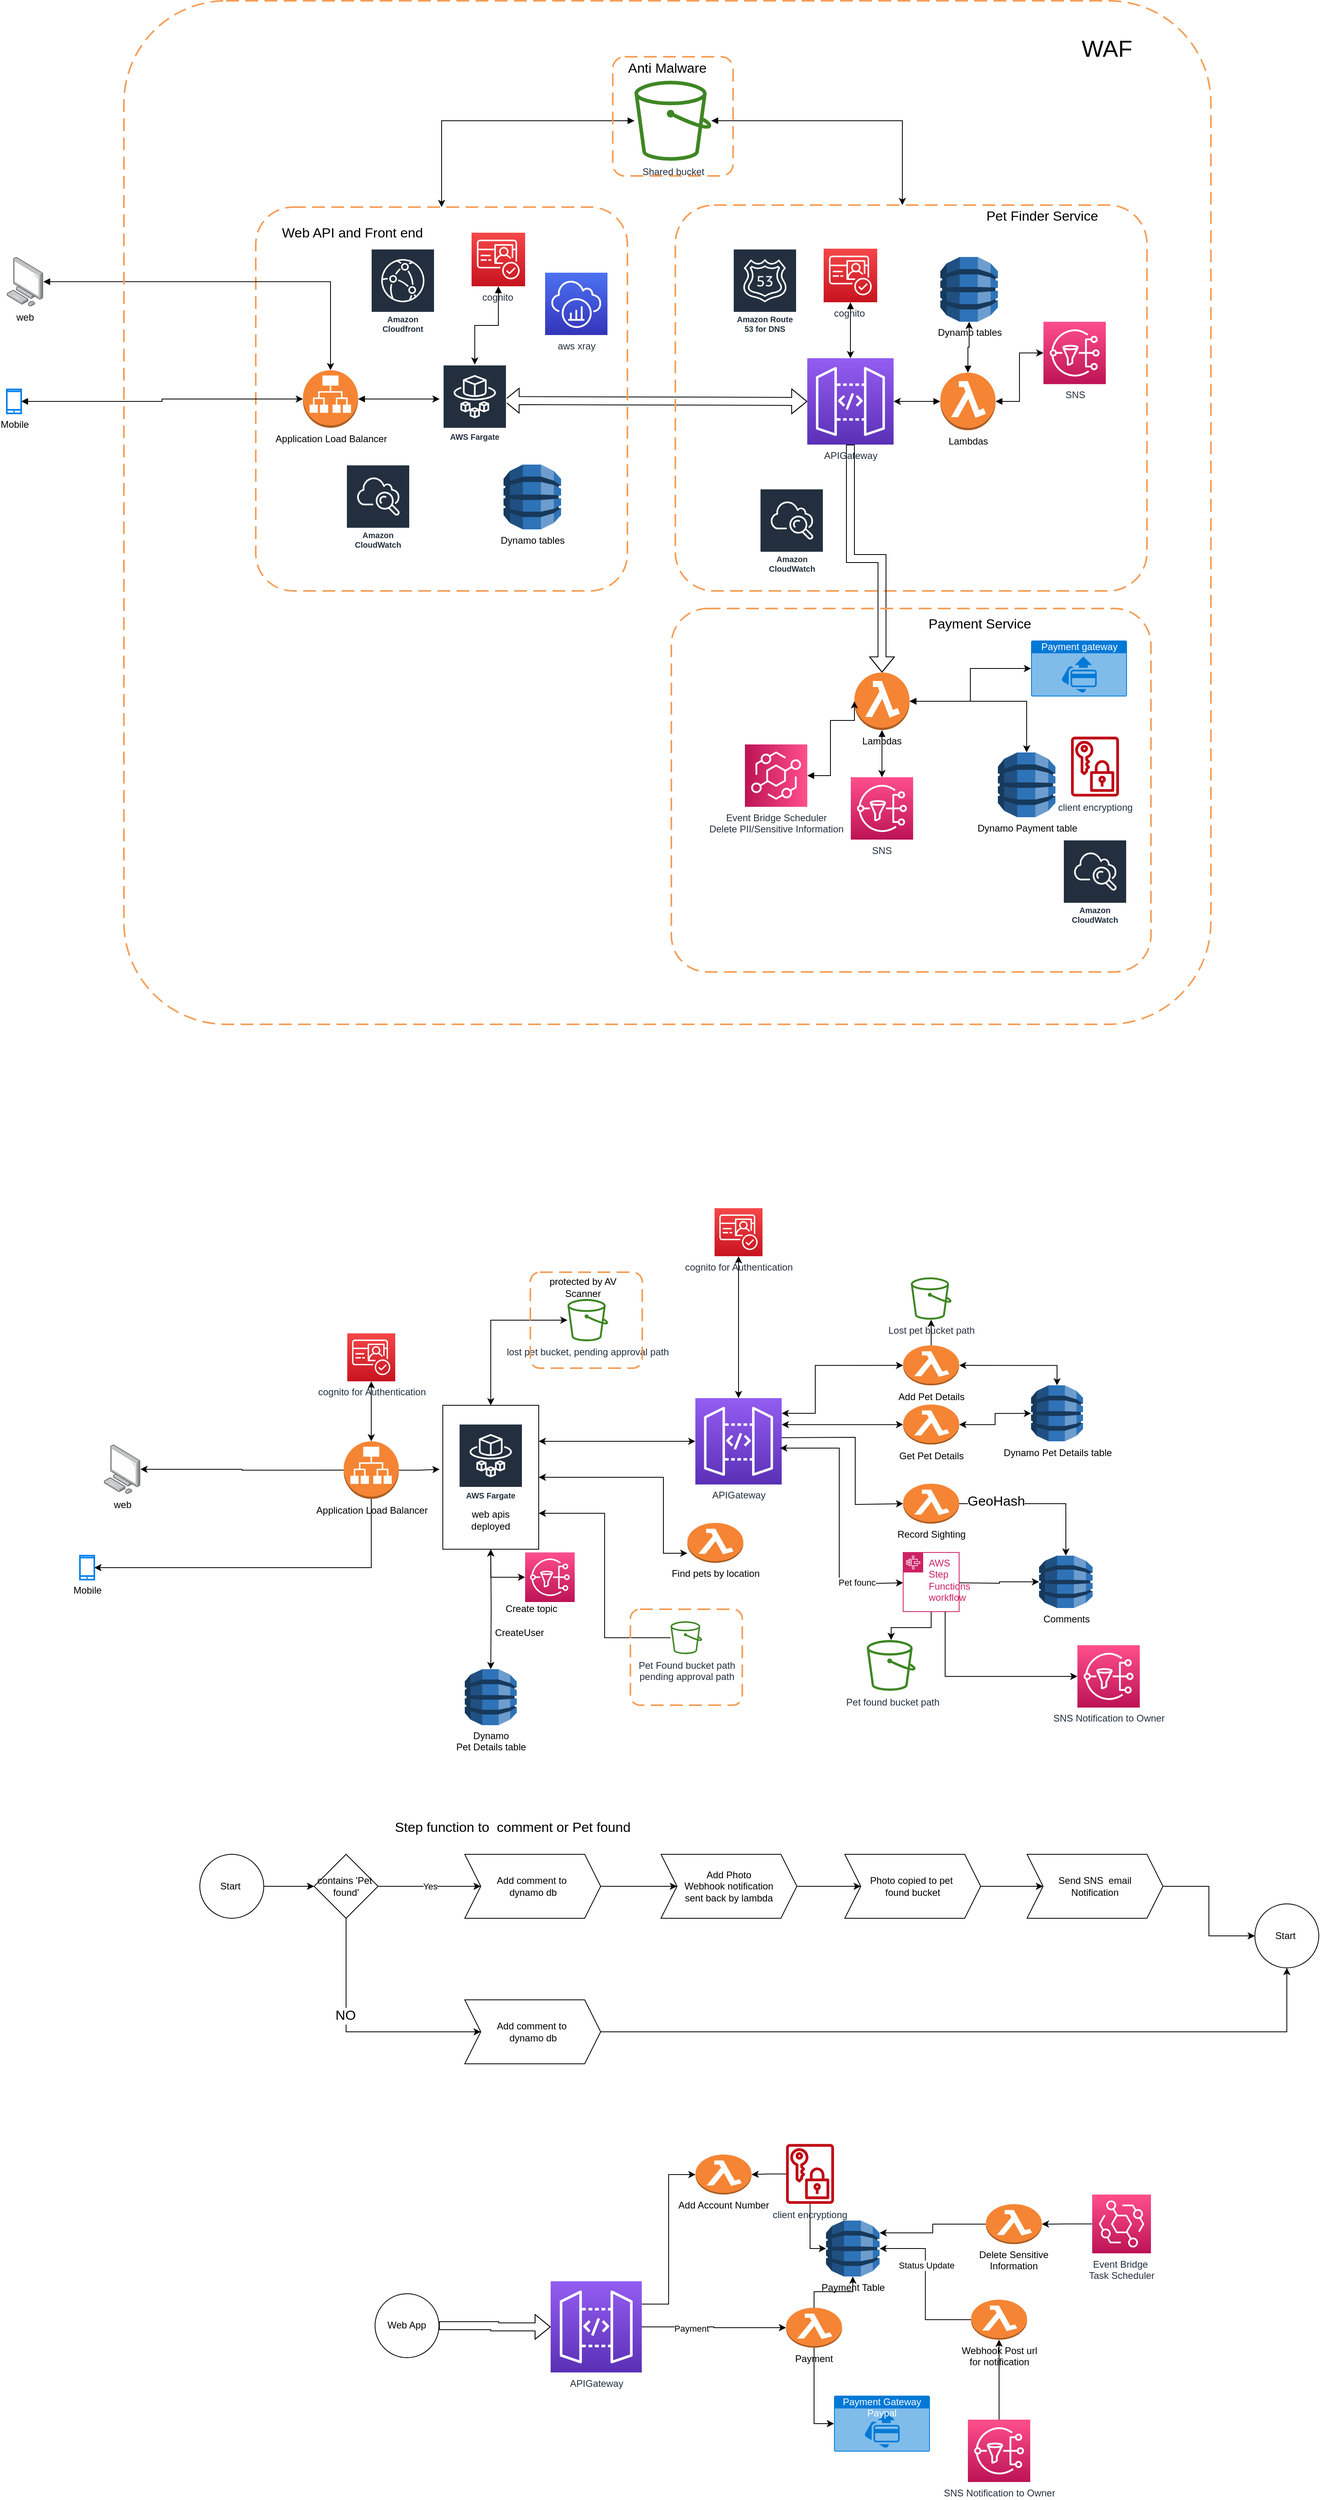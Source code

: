 <mxfile version="20.8.23" type="device"><diagram name="Page-1" id="apLYEd3rW6IxLX2RQMXu"><mxGraphModel dx="1583" dy="484" grid="1" gridSize="10" guides="1" tooltips="1" connect="1" arrows="1" fold="1" page="1" pageScale="1" pageWidth="827" pageHeight="1169" math="0" shadow="0"><root><mxCell id="0"/><mxCell id="1" parent="0"/><mxCell id="3VNZMfOeTcR0bRgUbtB4-3" style="edgeStyle=orthogonalEdgeStyle;rounded=0;orthogonalLoop=1;jettySize=auto;html=1;" parent="1" source="3VNZMfOeTcR0bRgUbtB4-1" edge="1"><mxGeometry relative="1" as="geometry"><mxPoint x="460" y="1956.46" as="targetPoint"/></mxGeometry></mxCell><mxCell id="3VNZMfOeTcR0bRgUbtB4-1" value="Application Load Balancer" style="outlineConnect=0;dashed=0;verticalLabelPosition=bottom;verticalAlign=top;align=center;html=1;shape=mxgraph.aws3.application_load_balancer;fillColor=#F58534;gradientColor=none;" parent="1" vertex="1"><mxGeometry x="340" y="1921.56" width="69" height="72" as="geometry"/></mxCell><mxCell id="3VNZMfOeTcR0bRgUbtB4-5" style="edgeStyle=orthogonalEdgeStyle;rounded=0;orthogonalLoop=1;jettySize=auto;html=1;startArrow=classic;startFill=1;" parent="1" source="3VNZMfOeTcR0bRgUbtB4-4" target="3VNZMfOeTcR0bRgUbtB4-1" edge="1"><mxGeometry relative="1" as="geometry"/></mxCell><mxCell id="3VNZMfOeTcR0bRgUbtB4-4" value="cognito for Authentication" style="sketch=0;points=[[0,0,0],[0.25,0,0],[0.5,0,0],[0.75,0,0],[1,0,0],[0,1,0],[0.25,1,0],[0.5,1,0],[0.75,1,0],[1,1,0],[0,0.25,0],[0,0.5,0],[0,0.75,0],[1,0.25,0],[1,0.5,0],[1,0.75,0]];outlineConnect=0;fontColor=#232F3E;gradientColor=#F54749;gradientDirection=north;fillColor=#C7131F;strokeColor=#ffffff;dashed=0;verticalLabelPosition=bottom;verticalAlign=top;align=center;html=1;fontSize=12;fontStyle=0;aspect=fixed;shape=mxgraph.aws4.resourceIcon;resIcon=mxgraph.aws4.cognito;" parent="1" vertex="1"><mxGeometry x="344.5" y="1786.46" width="60" height="60" as="geometry"/></mxCell><mxCell id="SlmGdC3QDWPKsRvM05S2-17" style="edgeStyle=orthogonalEdgeStyle;rounded=0;orthogonalLoop=1;jettySize=auto;html=1;startArrow=none;startFill=0;endArrow=classic;endFill=1;exitX=0.5;exitY=0;exitDx=0;exitDy=0;exitPerimeter=0;" parent="1" source="SlmGdC3QDWPKsRvM05S2-44" target="3VNZMfOeTcR0bRgUbtB4-70" edge="1"><mxGeometry relative="1" as="geometry"><mxPoint x="1033" y="1857.46" as="sourcePoint"/></mxGeometry></mxCell><mxCell id="3VNZMfOeTcR0bRgUbtB4-45" style="edgeStyle=orthogonalEdgeStyle;rounded=0;orthogonalLoop=1;jettySize=auto;html=1;entryX=0;entryY=0.5;entryDx=0;entryDy=0;entryPerimeter=0;startArrow=classic;startFill=1;endArrow=none;endFill=0;" parent="1" source="3VNZMfOeTcR0bRgUbtB4-44" target="3VNZMfOeTcR0bRgUbtB4-1" edge="1"><mxGeometry relative="1" as="geometry"/></mxCell><mxCell id="3VNZMfOeTcR0bRgUbtB4-44" value="web" style="points=[];aspect=fixed;html=1;align=center;shadow=0;dashed=0;image;image=img/lib/allied_telesis/computer_and_terminals/Personal_Computer.svg;" parent="1" vertex="1"><mxGeometry x="40" y="1925.56" width="45.6" height="61.8" as="geometry"/></mxCell><mxCell id="3VNZMfOeTcR0bRgUbtB4-48" style="edgeStyle=orthogonalEdgeStyle;rounded=0;orthogonalLoop=1;jettySize=auto;html=1;startArrow=classic;startFill=1;endArrow=none;endFill=0;" parent="1" source="3VNZMfOeTcR0bRgUbtB4-46" target="3VNZMfOeTcR0bRgUbtB4-1" edge="1"><mxGeometry relative="1" as="geometry"/></mxCell><mxCell id="3VNZMfOeTcR0bRgUbtB4-46" value="Mobile" style="html=1;verticalLabelPosition=bottom;align=center;labelBackgroundColor=#ffffff;verticalAlign=top;strokeWidth=2;strokeColor=#0080F0;shadow=0;dashed=0;shape=mxgraph.ios7.icons.smartphone;" parent="1" vertex="1"><mxGeometry x="10" y="2064.46" width="18" height="30" as="geometry"/></mxCell><mxCell id="SlmGdC3QDWPKsRvM05S2-39" style="edgeStyle=orthogonalEdgeStyle;rounded=0;orthogonalLoop=1;jettySize=auto;html=1;entryX=1;entryY=0.25;entryDx=0;entryDy=0;startArrow=classic;startFill=1;endArrow=classic;endFill=1;" parent="1" source="3VNZMfOeTcR0bRgUbtB4-62" target="SlmGdC3QDWPKsRvM05S2-28" edge="1"><mxGeometry relative="1" as="geometry"/></mxCell><mxCell id="3VNZMfOeTcR0bRgUbtB4-62" value="APIGateway&lt;br&gt;" style="sketch=0;points=[[0,0,0],[0.25,0,0],[0.5,0,0],[0.75,0,0],[1,0,0],[0,1,0],[0.25,1,0],[0.5,1,0],[0.75,1,0],[1,1,0],[0,0.25,0],[0,0.5,0],[0,0.75,0],[1,0.25,0],[1,0.5,0],[1,0.75,0]];outlineConnect=0;fontColor=#232F3E;gradientColor=#945DF2;gradientDirection=north;fillColor=#5A30B5;strokeColor=#ffffff;dashed=0;verticalLabelPosition=bottom;verticalAlign=top;align=center;html=1;fontSize=12;fontStyle=0;aspect=fixed;shape=mxgraph.aws4.resourceIcon;resIcon=mxgraph.aws4.api_gateway;" parent="1" vertex="1"><mxGeometry x="780" y="1867.46" width="108" height="108" as="geometry"/></mxCell><mxCell id="3VNZMfOeTcR0bRgUbtB4-70" value="Lost pet bucket path" style="sketch=0;outlineConnect=0;fontColor=#232F3E;gradientColor=none;fillColor=#3F8624;strokeColor=none;dashed=0;verticalLabelPosition=bottom;verticalAlign=top;align=center;html=1;fontSize=12;fontStyle=0;aspect=fixed;pointerEvents=1;shape=mxgraph.aws4.bucket;" parent="1" vertex="1"><mxGeometry x="1049.56" y="1716.46" width="50.89" height="52.92" as="geometry"/></mxCell><mxCell id="SlmGdC3QDWPKsRvM05S2-62" style="edgeStyle=orthogonalEdgeStyle;rounded=0;orthogonalLoop=1;jettySize=auto;html=1;startArrow=classic;startFill=1;endArrow=classic;endFill=1;entryX=1;entryY=0.5;entryDx=0;entryDy=0;entryPerimeter=0;" parent="1" source="RN2zPfymnmirc_mkULP8-1" target="SlmGdC3QDWPKsRvM05S2-44" edge="1"><mxGeometry relative="1" as="geometry"><mxPoint x="1120" y="1826.46" as="targetPoint"/><Array as="points"><mxPoint x="1233" y="1826.46"/></Array></mxGeometry></mxCell><mxCell id="RN2zPfymnmirc_mkULP8-1" value="Dynamo Pet Details table" style="outlineConnect=0;dashed=0;verticalLabelPosition=bottom;verticalAlign=top;align=center;html=1;shape=mxgraph.aws3.dynamo_db;fillColor=#2E73B8;gradientColor=none;" parent="1" vertex="1"><mxGeometry x="1200" y="1851.56" width="65" height="70" as="geometry"/></mxCell><mxCell id="RN2zPfymnmirc_mkULP8-22" style="edgeStyle=orthogonalEdgeStyle;rounded=0;orthogonalLoop=1;jettySize=auto;html=1;startArrow=classic;startFill=1;endArrow=classic;endFill=1;" parent="1" target="RN2zPfymnmirc_mkULP8-33" edge="1"><mxGeometry relative="1" as="geometry"><mxPoint x="524.016" y="2056.46" as="sourcePoint"/><mxPoint x="524.003" y="2116.46" as="targetPoint"/></mxGeometry></mxCell><mxCell id="RN2zPfymnmirc_mkULP8-26" style="edgeStyle=orthogonalEdgeStyle;rounded=0;orthogonalLoop=1;jettySize=auto;html=1;entryX=0;entryY=0.5;entryDx=0;entryDy=0;entryPerimeter=0;startArrow=classic;startFill=1;endArrow=classic;endFill=1;exitX=0.5;exitY=1;exitDx=0;exitDy=0;" parent="1" source="SlmGdC3QDWPKsRvM05S2-28" target="RN2zPfymnmirc_mkULP8-25" edge="1"><mxGeometry relative="1" as="geometry"><mxPoint x="566.88" y="2160.46" as="sourcePoint"/></mxGeometry></mxCell><mxCell id="RN2zPfymnmirc_mkULP8-25" value="" style="sketch=0;points=[[0,0,0],[0.25,0,0],[0.5,0,0],[0.75,0,0],[1,0,0],[0,1,0],[0.25,1,0],[0.5,1,0],[0.75,1,0],[1,1,0],[0,0.25,0],[0,0.5,0],[0,0.75,0],[1,0.25,0],[1,0.5,0],[1,0.75,0]];outlineConnect=0;fontColor=#232F3E;gradientColor=#FF4F8B;gradientDirection=north;fillColor=#BC1356;strokeColor=#ffffff;dashed=0;verticalLabelPosition=bottom;verticalAlign=top;align=center;html=1;fontSize=12;fontStyle=0;aspect=fixed;shape=mxgraph.aws4.resourceIcon;resIcon=mxgraph.aws4.sns;" parent="1" vertex="1"><mxGeometry x="567" y="2060.46" width="62" height="62" as="geometry"/></mxCell><mxCell id="RN2zPfymnmirc_mkULP8-33" value="Dynamo&lt;br&gt;Pet Details table" style="outlineConnect=0;dashed=0;verticalLabelPosition=bottom;verticalAlign=top;align=center;html=1;shape=mxgraph.aws3.dynamo_db;fillColor=#2E73B8;gradientColor=none;" parent="1" vertex="1"><mxGeometry x="491.5" y="2206.46" width="65" height="70" as="geometry"/></mxCell><mxCell id="RN2zPfymnmirc_mkULP8-53" value="Create topic" style="text;html=1;strokeColor=none;fillColor=none;align=center;verticalAlign=middle;whiteSpace=wrap;rounded=0;" parent="1" vertex="1"><mxGeometry x="530" y="2116.46" width="90" height="30" as="geometry"/></mxCell><mxCell id="E6ygkXKLTDuJtL4Q6u84-62" style="edgeStyle=orthogonalEdgeStyle;rounded=0;orthogonalLoop=1;jettySize=auto;html=1;entryX=0.5;entryY=0;entryDx=0;entryDy=0;entryPerimeter=0;fontSize=17;startArrow=none;startFill=0;endArrow=classic;endFill=1;" edge="1" parent="1" source="SlmGdC3QDWPKsRvM05S2-6" target="6QwKgDcAZuKB_qYK-zRr-2"><mxGeometry relative="1" as="geometry"/></mxCell><mxCell id="E6ygkXKLTDuJtL4Q6u84-63" value="GeoHash" style="edgeLabel;html=1;align=center;verticalAlign=middle;resizable=0;points=[];fontSize=17;" vertex="1" connectable="0" parent="E6ygkXKLTDuJtL4Q6u84-62"><mxGeometry x="-0.539" y="3" relative="1" as="geometry"><mxPoint as="offset"/></mxGeometry></mxCell><mxCell id="SlmGdC3QDWPKsRvM05S2-6" value="Record Sighting" style="outlineConnect=0;dashed=0;verticalLabelPosition=bottom;verticalAlign=top;align=center;html=1;shape=mxgraph.aws3.lambda_function;fillColor=#F58534;gradientColor=none;" parent="1" vertex="1"><mxGeometry x="1040.01" y="1974.46" width="70" height="50" as="geometry"/></mxCell><mxCell id="SlmGdC3QDWPKsRvM05S2-58" value="" style="edgeStyle=orthogonalEdgeStyle;rounded=0;orthogonalLoop=1;jettySize=auto;html=1;startArrow=classic;startFill=1;endArrow=classic;endFill=1;" parent="1" source="SlmGdC3QDWPKsRvM05S2-11" target="3VNZMfOeTcR0bRgUbtB4-62" edge="1"><mxGeometry relative="1" as="geometry"/></mxCell><mxCell id="SlmGdC3QDWPKsRvM05S2-11" value="cognito for Authentication" style="sketch=0;points=[[0,0,0],[0.25,0,0],[0.5,0,0],[0.75,0,0],[1,0,0],[0,1,0],[0.25,1,0],[0.5,1,0],[0.75,1,0],[1,1,0],[0,0.25,0],[0,0.5,0],[0,0.75,0],[1,0.25,0],[1,0.5,0],[1,0.75,0]];outlineConnect=0;fontColor=#232F3E;gradientColor=#F54749;gradientDirection=north;fillColor=#C7131F;strokeColor=#ffffff;dashed=0;verticalLabelPosition=bottom;verticalAlign=top;align=center;html=1;fontSize=12;fontStyle=0;aspect=fixed;shape=mxgraph.aws4.resourceIcon;resIcon=mxgraph.aws4.cognito;" parent="1" vertex="1"><mxGeometry x="804" y="1630" width="60" height="60" as="geometry"/></mxCell><mxCell id="SlmGdC3QDWPKsRvM05S2-19" value="" style="endArrow=classic;startArrow=none;html=1;rounded=0;exitX=1;exitY=0.75;exitDx=0;exitDy=0;exitPerimeter=0;entryX=0;entryY=0.5;entryDx=0;entryDy=0;entryPerimeter=0;startFill=0;" parent="1" target="SlmGdC3QDWPKsRvM05S2-6" edge="1"><mxGeometry width="50" height="50" relative="1" as="geometry"><mxPoint x="888" y="1916.96" as="sourcePoint"/><mxPoint x="1050" y="2157.46" as="targetPoint"/><Array as="points"><mxPoint x="980" y="1916.46"/><mxPoint x="980" y="1946.46"/><mxPoint x="980" y="2000.46"/></Array></mxGeometry></mxCell><mxCell id="SlmGdC3QDWPKsRvM05S2-23" style="edgeStyle=orthogonalEdgeStyle;rounded=0;orthogonalLoop=1;jettySize=auto;html=1;startArrow=classic;startFill=1;endArrow=classic;endFill=1;exitX=0;exitY=0.5;exitDx=0;exitDy=0;exitPerimeter=0;" parent="1" source="SlmGdC3QDWPKsRvM05S2-44" target="3VNZMfOeTcR0bRgUbtB4-62" edge="1"><mxGeometry relative="1" as="geometry"><mxPoint x="890" y="1886.46" as="targetPoint"/><mxPoint x="1000.89" y="1887.075" as="sourcePoint"/><Array as="points"><mxPoint x="930" y="1826.46"/><mxPoint x="930" y="1886.46"/></Array></mxGeometry></mxCell><mxCell id="SlmGdC3QDWPKsRvM05S2-31" value="" style="group" parent="1" vertex="1" connectable="0"><mxGeometry x="464" y="1876.46" width="120" height="180" as="geometry"/></mxCell><mxCell id="SlmGdC3QDWPKsRvM05S2-28" value="" style="rounded=0;whiteSpace=wrap;html=1;" parent="SlmGdC3QDWPKsRvM05S2-31" vertex="1"><mxGeometry width="120" height="180" as="geometry"/></mxCell><mxCell id="SlmGdC3QDWPKsRvM05S2-29" value="AWS Fargate" style="sketch=0;outlineConnect=0;fontColor=#232F3E;gradientColor=none;strokeColor=#ffffff;fillColor=#232F3E;dashed=0;verticalLabelPosition=middle;verticalAlign=bottom;align=center;html=1;whiteSpace=wrap;fontSize=10;fontStyle=1;spacing=3;shape=mxgraph.aws4.productIcon;prIcon=mxgraph.aws4.fargate;" parent="SlmGdC3QDWPKsRvM05S2-31" vertex="1"><mxGeometry x="20" y="23" width="80" height="100" as="geometry"/></mxCell><mxCell id="SlmGdC3QDWPKsRvM05S2-30" value="web apis deployed" style="text;html=1;strokeColor=none;fillColor=none;align=center;verticalAlign=middle;whiteSpace=wrap;rounded=0;" parent="SlmGdC3QDWPKsRvM05S2-31" vertex="1"><mxGeometry x="30" y="129" width="60" height="30" as="geometry"/></mxCell><mxCell id="SlmGdC3QDWPKsRvM05S2-35" value="CreateUser" style="text;html=1;strokeColor=none;fillColor=none;align=center;verticalAlign=middle;whiteSpace=wrap;rounded=0;" parent="1" vertex="1"><mxGeometry x="530" y="2146.46" width="60" height="30" as="geometry"/></mxCell><mxCell id="SlmGdC3QDWPKsRvM05S2-38" style="edgeStyle=orthogonalEdgeStyle;rounded=0;orthogonalLoop=1;jettySize=auto;html=1;startArrow=classic;startFill=1;endArrow=classic;endFill=1;" parent="1" source="SlmGdC3QDWPKsRvM05S2-37" target="SlmGdC3QDWPKsRvM05S2-28" edge="1"><mxGeometry relative="1" as="geometry"><Array as="points"><mxPoint x="740" y="2061.46"/><mxPoint x="740" y="1966.46"/></Array></mxGeometry></mxCell><mxCell id="SlmGdC3QDWPKsRvM05S2-37" value="Find pets by location" style="outlineConnect=0;dashed=0;verticalLabelPosition=bottom;verticalAlign=top;align=center;html=1;shape=mxgraph.aws3.lambda_function;fillColor=#F58534;gradientColor=none;" parent="1" vertex="1"><mxGeometry x="770" y="2023.46" width="70" height="50" as="geometry"/></mxCell><mxCell id="SlmGdC3QDWPKsRvM05S2-42" style="edgeStyle=orthogonalEdgeStyle;rounded=0;orthogonalLoop=1;jettySize=auto;html=1;startArrow=classic;startFill=1;endArrow=classic;endFill=1;" parent="1" source="SlmGdC3QDWPKsRvM05S2-40" target="SlmGdC3QDWPKsRvM05S2-28" edge="1"><mxGeometry relative="1" as="geometry"/></mxCell><mxCell id="SlmGdC3QDWPKsRvM05S2-40" value="lost pet bucket, pending approval path" style="sketch=0;outlineConnect=0;fontColor=#232F3E;gradientColor=none;fillColor=#3F8624;strokeColor=none;dashed=0;verticalLabelPosition=bottom;verticalAlign=top;align=center;html=1;fontSize=12;fontStyle=0;aspect=fixed;pointerEvents=1;shape=mxgraph.aws4.bucket;" parent="1" vertex="1"><mxGeometry x="620" y="1743.54" width="50.89" height="52.92" as="geometry"/></mxCell><mxCell id="SlmGdC3QDWPKsRvM05S2-44" value="Add Pet Details" style="outlineConnect=0;dashed=0;verticalLabelPosition=bottom;verticalAlign=top;align=center;html=1;shape=mxgraph.aws3.lambda_function;fillColor=#F58534;gradientColor=none;" parent="1" vertex="1"><mxGeometry x="1040" y="1801.56" width="70" height="50" as="geometry"/></mxCell><mxCell id="SlmGdC3QDWPKsRvM05S2-52" value="" style="rounded=1;arcSize=10;dashed=1;strokeColor=#F59D56;fillColor=none;gradientColor=none;dashPattern=8 4;strokeWidth=2;" parent="1" vertex="1"><mxGeometry x="573.5" y="1710" width="140" height="120" as="geometry"/></mxCell><mxCell id="SlmGdC3QDWPKsRvM05S2-54" value="protected by AV Scanner" style="text;html=1;strokeColor=none;fillColor=none;align=center;verticalAlign=middle;whiteSpace=wrap;rounded=0;" parent="1" vertex="1"><mxGeometry x="590" y="1713.54" width="99" height="30" as="geometry"/></mxCell><mxCell id="SlmGdC3QDWPKsRvM05S2-59" style="edgeStyle=orthogonalEdgeStyle;rounded=0;orthogonalLoop=1;jettySize=auto;html=1;startArrow=classic;startFill=1;endArrow=classic;endFill=1;" parent="1" source="SlmGdC3QDWPKsRvM05S2-57" target="3VNZMfOeTcR0bRgUbtB4-62" edge="1"><mxGeometry relative="1" as="geometry"><mxPoint x="920" y="1896.46" as="targetPoint"/><Array as="points"><mxPoint x="910" y="1900.46"/><mxPoint x="910" y="1900.46"/></Array></mxGeometry></mxCell><mxCell id="SlmGdC3QDWPKsRvM05S2-63" style="edgeStyle=orthogonalEdgeStyle;rounded=0;orthogonalLoop=1;jettySize=auto;html=1;startArrow=classic;startFill=1;endArrow=classic;endFill=1;" parent="1" source="SlmGdC3QDWPKsRvM05S2-57" target="RN2zPfymnmirc_mkULP8-1" edge="1"><mxGeometry relative="1" as="geometry"/></mxCell><mxCell id="SlmGdC3QDWPKsRvM05S2-57" value="Get Pet Details" style="outlineConnect=0;dashed=0;verticalLabelPosition=bottom;verticalAlign=top;align=center;html=1;shape=mxgraph.aws3.lambda_function;fillColor=#F58534;gradientColor=none;" parent="1" vertex="1"><mxGeometry x="1040.01" y="1875.56" width="70" height="50" as="geometry"/></mxCell><mxCell id="Be1C7dZHBWLzgUQu4sdX-7" value="APIGateway&lt;br&gt;" style="sketch=0;points=[[0,0,0],[0.25,0,0],[0.5,0,0],[0.75,0,0],[1,0,0],[0,1,0],[0.25,1,0],[0.5,1,0],[0.75,1,0],[1,1,0],[0,0.25,0],[0,0.5,0],[0,0.75,0],[1,0.25,0],[1,0.5,0],[1,0.75,0]];outlineConnect=0;fontColor=#232F3E;gradientColor=#945DF2;gradientDirection=north;fillColor=#5A30B5;strokeColor=#ffffff;dashed=0;verticalLabelPosition=bottom;verticalAlign=top;align=center;html=1;fontSize=12;fontStyle=0;aspect=fixed;shape=mxgraph.aws4.resourceIcon;resIcon=mxgraph.aws4.api_gateway;" parent="1" vertex="1"><mxGeometry x="920" y="567" width="108" height="108" as="geometry"/></mxCell><mxCell id="Be1C7dZHBWLzgUQu4sdX-18" style="edgeStyle=orthogonalEdgeStyle;rounded=0;orthogonalLoop=1;jettySize=auto;html=1;entryX=-0.05;entryY=0.43;entryDx=0;entryDy=0;entryPerimeter=0;startArrow=block;" parent="1" source="Be1C7dZHBWLzgUQu4sdX-8" target="Be1C7dZHBWLzgUQu4sdX-15" edge="1"><mxGeometry relative="1" as="geometry"/></mxCell><mxCell id="Be1C7dZHBWLzgUQu4sdX-8" value="Application Load Balancer" style="outlineConnect=0;dashed=0;verticalLabelPosition=bottom;verticalAlign=top;align=center;html=1;shape=mxgraph.aws3.application_load_balancer;fillColor=#F58534;gradientColor=none;" parent="1" vertex="1"><mxGeometry x="289" y="582.0" width="69" height="72" as="geometry"/></mxCell><mxCell id="Be1C7dZHBWLzgUQu4sdX-13" style="edgeStyle=orthogonalEdgeStyle;rounded=0;orthogonalLoop=1;jettySize=auto;html=1;entryX=0;entryY=0.5;entryDx=0;entryDy=0;entryPerimeter=0;shape=flexArrow;startArrow=block;" parent="1" target="Be1C7dZHBWLzgUQu4sdX-7" edge="1"><mxGeometry relative="1" as="geometry"><mxPoint x="540" y="620" as="sourcePoint"/></mxGeometry></mxCell><mxCell id="Be1C7dZHBWLzgUQu4sdX-31" style="edgeStyle=orthogonalEdgeStyle;rounded=0;orthogonalLoop=1;jettySize=auto;html=1;startArrow=block;" parent="1" source="Be1C7dZHBWLzgUQu4sdX-14" target="Be1C7dZHBWLzgUQu4sdX-19" edge="1"><mxGeometry relative="1" as="geometry"><Array as="points"><mxPoint x="1039" y="270"/></Array></mxGeometry></mxCell><mxCell id="Be1C7dZHBWLzgUQu4sdX-33" style="edgeStyle=orthogonalEdgeStyle;rounded=0;orthogonalLoop=1;jettySize=auto;html=1;entryX=0.5;entryY=0;entryDx=0;entryDy=0;startArrow=block;" parent="1" source="Be1C7dZHBWLzgUQu4sdX-14" target="Be1C7dZHBWLzgUQu4sdX-21" edge="1"><mxGeometry relative="1" as="geometry"/></mxCell><mxCell id="Be1C7dZHBWLzgUQu4sdX-14" value="Shared bucket" style="sketch=0;outlineConnect=0;fontColor=#232F3E;gradientColor=none;fillColor=#3F8624;strokeColor=none;dashed=0;verticalLabelPosition=bottom;verticalAlign=top;align=center;html=1;fontSize=12;fontStyle=0;aspect=fixed;pointerEvents=1;shape=mxgraph.aws4.bucket;" parent="1" vertex="1"><mxGeometry x="703.84" y="220" width="96.16" height="100" as="geometry"/></mxCell><mxCell id="Be1C7dZHBWLzgUQu4sdX-15" value="AWS Fargate" style="sketch=0;outlineConnect=0;fontColor=#232F3E;gradientColor=none;strokeColor=#ffffff;fillColor=#232F3E;dashed=0;verticalLabelPosition=middle;verticalAlign=bottom;align=center;html=1;whiteSpace=wrap;fontSize=10;fontStyle=1;spacing=3;shape=mxgraph.aws4.productIcon;prIcon=mxgraph.aws4.fargate;glass=0;" parent="1" vertex="1"><mxGeometry x="464" y="575" width="80" height="100" as="geometry"/></mxCell><mxCell id="Be1C7dZHBWLzgUQu4sdX-21" value="" style="rounded=1;arcSize=10;dashed=1;strokeColor=#F59D56;fillColor=none;gradientColor=none;dashPattern=8 4;strokeWidth=2;glass=0;" parent="1" vertex="1"><mxGeometry x="230" y="378" width="465" height="480" as="geometry"/></mxCell><mxCell id="Be1C7dZHBWLzgUQu4sdX-19" value="" style="rounded=1;arcSize=10;dashed=1;strokeColor=#F59D56;fillColor=none;gradientColor=none;dashPattern=8 4;strokeWidth=2;glass=0;" parent="1" vertex="1"><mxGeometry x="754.95" y="375.5" width="590.05" height="482.5" as="geometry"/></mxCell><mxCell id="Be1C7dZHBWLzgUQu4sdX-26" style="edgeStyle=orthogonalEdgeStyle;rounded=0;orthogonalLoop=1;jettySize=auto;html=1;startArrow=block;" parent="1" source="Be1C7dZHBWLzgUQu4sdX-22" target="Be1C7dZHBWLzgUQu4sdX-15" edge="1"><mxGeometry relative="1" as="geometry"/></mxCell><mxCell id="Be1C7dZHBWLzgUQu4sdX-22" value="cognito&amp;nbsp;" style="sketch=0;points=[[0,0,0],[0.25,0,0],[0.5,0,0],[0.75,0,0],[1,0,0],[0,1,0],[0.25,1,0],[0.5,1,0],[0.75,1,0],[1,1,0],[0,0.25,0],[0,0.5,0],[0,0.75,0],[1,0.25,0],[1,0.5,0],[1,0.75,0]];outlineConnect=0;fontColor=#232F3E;gradientColor=#F54749;gradientDirection=north;fillColor=#C7131F;strokeColor=#ffffff;dashed=0;verticalLabelPosition=bottom;verticalAlign=top;align=center;html=1;fontSize=12;fontStyle=0;aspect=fixed;shape=mxgraph.aws4.resourceIcon;resIcon=mxgraph.aws4.cognito;glass=0;" parent="1" vertex="1"><mxGeometry x="500" y="410" width="67" height="67" as="geometry"/></mxCell><mxCell id="Be1C7dZHBWLzgUQu4sdX-28" style="edgeStyle=orthogonalEdgeStyle;rounded=0;orthogonalLoop=1;jettySize=auto;html=1;entryX=0.5;entryY=0;entryDx=0;entryDy=0;entryPerimeter=0;startArrow=block;" parent="1" source="Be1C7dZHBWLzgUQu4sdX-27" target="Be1C7dZHBWLzgUQu4sdX-7" edge="1"><mxGeometry relative="1" as="geometry"/></mxCell><mxCell id="Be1C7dZHBWLzgUQu4sdX-27" value="cognito&amp;nbsp;" style="sketch=0;points=[[0,0,0],[0.25,0,0],[0.5,0,0],[0.75,0,0],[1,0,0],[0,1,0],[0.25,1,0],[0.5,1,0],[0.75,1,0],[1,1,0],[0,0.25,0],[0,0.5,0],[0,0.75,0],[1,0.25,0],[1,0.5,0],[1,0.75,0]];outlineConnect=0;fontColor=#232F3E;gradientColor=#F54749;gradientDirection=north;fillColor=#C7131F;strokeColor=#ffffff;dashed=0;verticalLabelPosition=bottom;verticalAlign=top;align=center;html=1;fontSize=12;fontStyle=0;aspect=fixed;shape=mxgraph.aws4.resourceIcon;resIcon=mxgraph.aws4.cognito;glass=0;" parent="1" vertex="1"><mxGeometry x="940.5" y="430" width="67" height="67" as="geometry"/></mxCell><mxCell id="Be1C7dZHBWLzgUQu4sdX-36" style="edgeStyle=orthogonalEdgeStyle;rounded=0;orthogonalLoop=1;jettySize=auto;html=1;startArrow=block;" parent="1" source="Be1C7dZHBWLzgUQu4sdX-34" target="Be1C7dZHBWLzgUQu4sdX-8" edge="1"><mxGeometry relative="1" as="geometry"/></mxCell><mxCell id="Be1C7dZHBWLzgUQu4sdX-34" value="web" style="points=[];aspect=fixed;html=1;align=center;shadow=0;dashed=0;image;image=img/lib/allied_telesis/computer_and_terminals/Personal_Computer.svg;" parent="1" vertex="1"><mxGeometry x="-81.5" y="440.4" width="45.6" height="61.8" as="geometry"/></mxCell><mxCell id="Be1C7dZHBWLzgUQu4sdX-37" style="edgeStyle=orthogonalEdgeStyle;rounded=0;orthogonalLoop=1;jettySize=auto;html=1;entryX=0;entryY=0.5;entryDx=0;entryDy=0;entryPerimeter=0;startArrow=block;" parent="1" source="Be1C7dZHBWLzgUQu4sdX-35" target="Be1C7dZHBWLzgUQu4sdX-8" edge="1"><mxGeometry relative="1" as="geometry"/></mxCell><mxCell id="Be1C7dZHBWLzgUQu4sdX-35" value="Mobile" style="html=1;verticalLabelPosition=bottom;align=center;labelBackgroundColor=#ffffff;verticalAlign=top;strokeWidth=2;strokeColor=#0080F0;shadow=0;dashed=0;shape=mxgraph.ios7.icons.smartphone;" parent="1" vertex="1"><mxGeometry x="-81.5" y="606" width="18" height="30" as="geometry"/></mxCell><mxCell id="Be1C7dZHBWLzgUQu4sdX-39" value="Dynamo tables" style="outlineConnect=0;dashed=0;verticalLabelPosition=bottom;verticalAlign=top;align=center;html=1;shape=mxgraph.aws3.dynamo_db;fillColor=#2E73B8;gradientColor=none;glass=0;" parent="1" vertex="1"><mxGeometry x="1086.5" y="440.4" width="72" height="81" as="geometry"/></mxCell><mxCell id="Be1C7dZHBWLzgUQu4sdX-41" value="" style="edgeStyle=orthogonalEdgeStyle;rounded=0;orthogonalLoop=1;jettySize=auto;html=1;startArrow=block;" parent="1" source="Be1C7dZHBWLzgUQu4sdX-40" target="Be1C7dZHBWLzgUQu4sdX-7" edge="1"><mxGeometry relative="1" as="geometry"/></mxCell><mxCell id="Be1C7dZHBWLzgUQu4sdX-42" value="" style="edgeStyle=orthogonalEdgeStyle;rounded=0;orthogonalLoop=1;jettySize=auto;html=1;startArrow=block;" parent="1" source="Be1C7dZHBWLzgUQu4sdX-40" target="Be1C7dZHBWLzgUQu4sdX-39" edge="1"><mxGeometry relative="1" as="geometry"/></mxCell><mxCell id="Be1C7dZHBWLzgUQu4sdX-49" style="edgeStyle=orthogonalEdgeStyle;rounded=0;orthogonalLoop=1;jettySize=auto;html=1;entryX=0;entryY=0.5;entryDx=0;entryDy=0;entryPerimeter=0;startArrow=block;" parent="1" source="Be1C7dZHBWLzgUQu4sdX-40" target="Be1C7dZHBWLzgUQu4sdX-48" edge="1"><mxGeometry relative="1" as="geometry"/></mxCell><mxCell id="Be1C7dZHBWLzgUQu4sdX-40" value="Lambdas" style="outlineConnect=0;dashed=0;verticalLabelPosition=bottom;verticalAlign=top;align=center;html=1;shape=mxgraph.aws3.lambda_function;fillColor=#F58534;gradientColor=none;glass=0;" parent="1" vertex="1"><mxGeometry x="1086.5" y="585" width="69" height="72" as="geometry"/></mxCell><mxCell id="Be1C7dZHBWLzgUQu4sdX-48" value="SNS" style="sketch=0;points=[[0,0,0],[0.25,0,0],[0.5,0,0],[0.75,0,0],[1,0,0],[0,1,0],[0.25,1,0],[0.5,1,0],[0.75,1,0],[1,1,0],[0,0.25,0],[0,0.5,0],[0,0.75,0],[1,0.25,0],[1,0.5,0],[1,0.75,0]];outlineConnect=0;fontColor=#232F3E;gradientColor=#FF4F8B;gradientDirection=north;fillColor=#BC1356;strokeColor=#ffffff;dashed=0;verticalLabelPosition=bottom;verticalAlign=top;align=center;html=1;fontSize=12;fontStyle=0;aspect=fixed;shape=mxgraph.aws4.resourceIcon;resIcon=mxgraph.aws4.sns;glass=0;" parent="1" vertex="1"><mxGeometry x="1215.5" y="521.4" width="78" height="78" as="geometry"/></mxCell><mxCell id="Be1C7dZHBWLzgUQu4sdX-51" value="Dynamo tables" style="outlineConnect=0;dashed=0;verticalLabelPosition=bottom;verticalAlign=top;align=center;html=1;shape=mxgraph.aws3.dynamo_db;fillColor=#2E73B8;gradientColor=none;glass=0;" parent="1" vertex="1"><mxGeometry x="540" y="700" width="72" height="81" as="geometry"/></mxCell><mxCell id="Be1C7dZHBWLzgUQu4sdX-52" value="" style="rounded=1;arcSize=10;dashed=1;strokeColor=#F59D56;fillColor=none;gradientColor=none;dashPattern=8 4;strokeWidth=2;glass=0;" parent="1" vertex="1"><mxGeometry x="676.67" y="190" width="150.5" height="149" as="geometry"/></mxCell><mxCell id="Be1C7dZHBWLzgUQu4sdX-55" value="Amazon CloudWatch" style="sketch=0;outlineConnect=0;fontColor=#232F3E;gradientColor=none;strokeColor=#ffffff;fillColor=#232F3E;dashed=0;verticalLabelPosition=middle;verticalAlign=bottom;align=center;html=1;whiteSpace=wrap;fontSize=10;fontStyle=1;spacing=3;shape=mxgraph.aws4.productIcon;prIcon=mxgraph.aws4.cloudwatch;glass=0;" parent="1" vertex="1"><mxGeometry x="343" y="700" width="80" height="110" as="geometry"/></mxCell><mxCell id="Be1C7dZHBWLzgUQu4sdX-56" value="Amazon CloudWatch" style="sketch=0;outlineConnect=0;fontColor=#232F3E;gradientColor=none;strokeColor=#ffffff;fillColor=#232F3E;dashed=0;verticalLabelPosition=middle;verticalAlign=bottom;align=center;html=1;whiteSpace=wrap;fontSize=10;fontStyle=1;spacing=3;shape=mxgraph.aws4.productIcon;prIcon=mxgraph.aws4.cloudwatch;glass=0;" parent="1" vertex="1"><mxGeometry x="860.5" y="730" width="80" height="110" as="geometry"/></mxCell><mxCell id="Be1C7dZHBWLzgUQu4sdX-57" value="aws xray" style="sketch=0;points=[[0,0,0],[0.25,0,0],[0.5,0,0],[0.75,0,0],[1,0,0],[0,1,0],[0.25,1,0],[0.5,1,0],[0.75,1,0],[1,1,0],[0,0.25,0],[0,0.5,0],[0,0.75,0],[1,0.25,0],[1,0.5,0],[1,0.75,0]];outlineConnect=0;fontColor=#232F3E;gradientColor=#4D72F3;gradientDirection=north;fillColor=#3334B9;strokeColor=#ffffff;dashed=0;verticalLabelPosition=bottom;verticalAlign=top;align=center;html=1;fontSize=12;fontStyle=0;aspect=fixed;shape=mxgraph.aws4.resourceIcon;resIcon=mxgraph.aws4.xray;glass=0;" parent="1" vertex="1"><mxGeometry x="592" y="460" width="78" height="78" as="geometry"/></mxCell><mxCell id="Be1C7dZHBWLzgUQu4sdX-58" value="Amazon Route 53 for DNS" style="sketch=0;outlineConnect=0;fontColor=#232F3E;gradientColor=none;strokeColor=#ffffff;fillColor=#232F3E;dashed=0;verticalLabelPosition=middle;verticalAlign=bottom;align=center;html=1;whiteSpace=wrap;fontSize=10;fontStyle=1;spacing=3;shape=mxgraph.aws4.productIcon;prIcon=mxgraph.aws4.route_53;glass=0;" parent="1" vertex="1"><mxGeometry x="827" y="430" width="80" height="110" as="geometry"/></mxCell><mxCell id="Be1C7dZHBWLzgUQu4sdX-59" value="Amazon Cloudfront" style="sketch=0;outlineConnect=0;fontColor=#232F3E;gradientColor=none;strokeColor=#ffffff;fillColor=#232F3E;dashed=0;verticalLabelPosition=middle;verticalAlign=bottom;align=center;html=1;whiteSpace=wrap;fontSize=10;fontStyle=1;spacing=3;shape=mxgraph.aws4.productIcon;prIcon=mxgraph.aws4.cloudfront;glass=0;" parent="1" vertex="1"><mxGeometry x="374" y="430" width="80" height="110" as="geometry"/></mxCell><mxCell id="Be1C7dZHBWLzgUQu4sdX-67" style="edgeStyle=orthogonalEdgeStyle;rounded=0;orthogonalLoop=1;jettySize=auto;html=1;entryX=0;entryY=0.5;entryDx=0;entryDy=0;entryPerimeter=0;startArrow=block;" parent="1" source="Be1C7dZHBWLzgUQu4sdX-64" target="Be1C7dZHBWLzgUQu4sdX-66" edge="1"><mxGeometry relative="1" as="geometry"/></mxCell><mxCell id="Be1C7dZHBWLzgUQu4sdX-68" style="edgeStyle=orthogonalEdgeStyle;rounded=0;orthogonalLoop=1;jettySize=auto;html=1;startArrow=block;" parent="1" source="Be1C7dZHBWLzgUQu4sdX-64" target="Be1C7dZHBWLzgUQu4sdX-65" edge="1"><mxGeometry relative="1" as="geometry"/></mxCell><mxCell id="Be1C7dZHBWLzgUQu4sdX-70" style="edgeStyle=orthogonalEdgeStyle;rounded=0;orthogonalLoop=1;jettySize=auto;html=1;entryX=0.5;entryY=0;entryDx=0;entryDy=0;entryPerimeter=0;startArrow=block;" parent="1" source="Be1C7dZHBWLzgUQu4sdX-64" target="Be1C7dZHBWLzgUQu4sdX-69" edge="1"><mxGeometry relative="1" as="geometry"/></mxCell><mxCell id="6QwKgDcAZuKB_qYK-zRr-19" style="edgeStyle=orthogonalEdgeStyle;rounded=0;orthogonalLoop=1;jettySize=auto;html=1;startArrow=classic;startFill=1;endArrow=none;endFill=0;shape=flexArrow;entryX=0.5;entryY=1;entryDx=0;entryDy=0;entryPerimeter=0;" parent="1" source="Be1C7dZHBWLzgUQu4sdX-64" edge="1" target="Be1C7dZHBWLzgUQu4sdX-7"><mxGeometry relative="1" as="geometry"><mxPoint x="730" y="630" as="targetPoint"/></mxGeometry></mxCell><mxCell id="Be1C7dZHBWLzgUQu4sdX-64" value="Lambdas" style="outlineConnect=0;dashed=0;verticalLabelPosition=bottom;verticalAlign=top;align=center;html=1;shape=mxgraph.aws3.lambda_function;fillColor=#F58534;gradientColor=none;glass=0;" parent="1" vertex="1"><mxGeometry x="978.95" y="960" width="69" height="72" as="geometry"/></mxCell><mxCell id="Be1C7dZHBWLzgUQu4sdX-65" value="Dynamo Payment table" style="outlineConnect=0;dashed=0;verticalLabelPosition=bottom;verticalAlign=top;align=center;html=1;shape=mxgraph.aws3.dynamo_db;fillColor=#2E73B8;gradientColor=none;glass=0;" parent="1" vertex="1"><mxGeometry x="1158.5" y="1060" width="72" height="81" as="geometry"/></mxCell><mxCell id="Be1C7dZHBWLzgUQu4sdX-66" value="Payment gateway" style="html=1;strokeColor=none;fillColor=#0079D6;labelPosition=center;verticalLabelPosition=middle;verticalAlign=top;align=center;fontSize=12;outlineConnect=0;spacingTop=-6;fontColor=#FFFFFF;sketch=0;shape=mxgraph.sitemap.payment;glass=0;" parent="1" vertex="1"><mxGeometry x="1200" y="920" width="120" height="70" as="geometry"/></mxCell><mxCell id="Be1C7dZHBWLzgUQu4sdX-69" value="SNS" style="sketch=0;points=[[0,0,0],[0.25,0,0],[0.5,0,0],[0.75,0,0],[1,0,0],[0,1,0],[0.25,1,0],[0.5,1,0],[0.75,1,0],[1,1,0],[0,0.25,0],[0,0.5,0],[0,0.75,0],[1,0.25,0],[1,0.5,0],[1,0.75,0]];outlineConnect=0;fontColor=#232F3E;gradientColor=#FF4F8B;gradientDirection=north;fillColor=#BC1356;strokeColor=#ffffff;dashed=0;verticalLabelPosition=bottom;verticalAlign=top;align=center;html=1;fontSize=12;fontStyle=0;aspect=fixed;shape=mxgraph.aws4.resourceIcon;resIcon=mxgraph.aws4.sns;glass=0;" parent="1" vertex="1"><mxGeometry x="974.45" y="1091" width="78" height="78" as="geometry"/></mxCell><mxCell id="Be1C7dZHBWLzgUQu4sdX-71" value="" style="rounded=1;arcSize=10;dashed=1;strokeColor=#F59D56;fillColor=none;gradientColor=none;dashPattern=8 4;strokeWidth=2;glass=0;" parent="1" vertex="1"><mxGeometry x="749.95" y="880" width="600.05" height="454.5" as="geometry"/></mxCell><mxCell id="Be1C7dZHBWLzgUQu4sdX-72" value="Amazon CloudWatch" style="sketch=0;outlineConnect=0;fontColor=#232F3E;gradientColor=none;strokeColor=#ffffff;fillColor=#232F3E;dashed=0;verticalLabelPosition=middle;verticalAlign=bottom;align=center;html=1;whiteSpace=wrap;fontSize=10;fontStyle=1;spacing=3;shape=mxgraph.aws4.productIcon;prIcon=mxgraph.aws4.cloudwatch;glass=0;" parent="1" vertex="1"><mxGeometry x="1240" y="1169" width="80" height="110" as="geometry"/></mxCell><mxCell id="Be1C7dZHBWLzgUQu4sdX-73" value="client encryptiong" style="sketch=0;outlineConnect=0;fontColor=#232F3E;gradientColor=none;fillColor=#BF0816;strokeColor=none;dashed=0;verticalLabelPosition=bottom;verticalAlign=top;align=center;html=1;fontSize=12;fontStyle=0;aspect=fixed;pointerEvents=1;shape=mxgraph.aws4.data_encryption_key;glass=0;" parent="1" vertex="1"><mxGeometry x="1250" y="1040" width="60" height="75.48" as="geometry"/></mxCell><mxCell id="Be1C7dZHBWLzgUQu4sdX-76" style="edgeStyle=orthogonalEdgeStyle;rounded=0;orthogonalLoop=1;jettySize=auto;html=1;entryX=0;entryY=0.5;entryDx=0;entryDy=0;entryPerimeter=0;startArrow=block;" parent="1" source="Be1C7dZHBWLzgUQu4sdX-74" target="Be1C7dZHBWLzgUQu4sdX-64" edge="1"><mxGeometry relative="1" as="geometry"><Array as="points"><mxPoint x="949" y="1089"/><mxPoint x="949" y="1020"/><mxPoint x="979" y="1020"/></Array></mxGeometry></mxCell><mxCell id="Be1C7dZHBWLzgUQu4sdX-74" value="Event Bridge Scheduler&lt;br&gt;Delete PII/Sensitive Information" style="sketch=0;points=[[0,0,0],[0.25,0,0],[0.5,0,0],[0.75,0,0],[1,0,0],[0,1,0],[0.25,1,0],[0.5,1,0],[0.75,1,0],[1,1,0],[0,0.25,0],[0,0.5,0],[0,0.75,0],[1,0.25,0],[1,0.5,0],[1,0.75,0]];outlineConnect=0;fontColor=#232F3E;gradientColor=#FF4F8B;gradientDirection=north;fillColor=#BC1356;strokeColor=#ffffff;dashed=0;verticalLabelPosition=bottom;verticalAlign=top;align=center;html=1;fontSize=12;fontStyle=0;aspect=fixed;shape=mxgraph.aws4.resourceIcon;resIcon=mxgraph.aws4.eventbridge;glass=0;direction=south;" parent="1" vertex="1"><mxGeometry x="842" y="1050" width="78" height="78" as="geometry"/></mxCell><mxCell id="IySknrgfRbbDcZi-4FuK-3" value="&lt;font style=&quot;font-size: 29px;&quot;&gt;WAF&lt;/font&gt;" style="text;html=1;strokeColor=none;fillColor=none;align=center;verticalAlign=middle;whiteSpace=wrap;rounded=0;" parent="1" vertex="1"><mxGeometry x="1240" y="140" width="110" height="80" as="geometry"/></mxCell><mxCell id="IySknrgfRbbDcZi-4FuK-4" value="&lt;font style=&quot;font-size: 17px;&quot;&gt;Pet Finder Service&lt;/font&gt;" style="text;html=1;strokeColor=none;fillColor=none;align=center;verticalAlign=middle;whiteSpace=wrap;rounded=0;fontSize=29;" parent="1" vertex="1"><mxGeometry x="1133.5" y="370" width="160" height="30" as="geometry"/></mxCell><mxCell id="IySknrgfRbbDcZi-4FuK-5" value="&lt;font style=&quot;font-size: 17px;&quot;&gt;Payment Service&lt;/font&gt;" style="text;html=1;strokeColor=none;fillColor=none;align=center;verticalAlign=middle;whiteSpace=wrap;rounded=0;fontSize=29;" parent="1" vertex="1"><mxGeometry x="1055.5" y="880" width="160" height="30" as="geometry"/></mxCell><mxCell id="IySknrgfRbbDcZi-4FuK-6" value="&lt;font style=&quot;font-size: 17px;&quot;&gt;Web API and Front end&lt;/font&gt;" style="text;html=1;strokeColor=none;fillColor=none;align=center;verticalAlign=middle;whiteSpace=wrap;rounded=0;fontSize=29;" parent="1" vertex="1"><mxGeometry x="238" y="390" width="226" height="32" as="geometry"/></mxCell><mxCell id="IySknrgfRbbDcZi-4FuK-20" value="Anti Malware" style="text;html=1;strokeColor=none;fillColor=none;align=center;verticalAlign=middle;whiteSpace=wrap;rounded=0;fontSize=17;" parent="1" vertex="1"><mxGeometry x="680" y="190" width="130" height="30" as="geometry"/></mxCell><mxCell id="6QwKgDcAZuKB_qYK-zRr-3" style="edgeStyle=orthogonalEdgeStyle;rounded=0;orthogonalLoop=1;jettySize=auto;html=1;" parent="1" target="6QwKgDcAZuKB_qYK-zRr-2" edge="1"><mxGeometry relative="1" as="geometry"><mxPoint x="1110.01" y="2098.46" as="sourcePoint"/></mxGeometry></mxCell><mxCell id="6QwKgDcAZuKB_qYK-zRr-2" value="Comments" style="outlineConnect=0;dashed=0;verticalLabelPosition=bottom;verticalAlign=top;align=center;html=1;shape=mxgraph.aws3.dynamo_db;fillColor=#2E73B8;gradientColor=none;" parent="1" vertex="1"><mxGeometry x="1210" y="2064.46" width="67" height="65.54" as="geometry"/></mxCell><mxCell id="6QwKgDcAZuKB_qYK-zRr-4" value="" style="endArrow=classic;startArrow=classic;html=1;rounded=0;entryX=0;entryY=0.5;entryDx=0;entryDy=0;entryPerimeter=0;" parent="1" edge="1"><mxGeometry width="50" height="50" relative="1" as="geometry"><mxPoint x="886" y="1930" as="sourcePoint"/><mxPoint x="1040.01" y="2098.46" as="targetPoint"/><Array as="points"><mxPoint x="960" y="1930"/><mxPoint x="960" y="2100"/></Array></mxGeometry></mxCell><mxCell id="6QwKgDcAZuKB_qYK-zRr-13" value="Pet founc" style="edgeLabel;html=1;align=center;verticalAlign=middle;resizable=0;points=[];" parent="6QwKgDcAZuKB_qYK-zRr-4" vertex="1" connectable="0"><mxGeometry x="0.641" y="2" relative="1" as="geometry"><mxPoint as="offset"/></mxGeometry></mxCell><mxCell id="6QwKgDcAZuKB_qYK-zRr-9" style="edgeStyle=orthogonalEdgeStyle;rounded=0;orthogonalLoop=1;jettySize=auto;html=1;entryX=1;entryY=0.75;entryDx=0;entryDy=0;" parent="1" source="6QwKgDcAZuKB_qYK-zRr-7" target="SlmGdC3QDWPKsRvM05S2-28" edge="1"><mxGeometry relative="1" as="geometry"/></mxCell><mxCell id="6QwKgDcAZuKB_qYK-zRr-7" value="Pet Found bucket path&lt;br&gt;pending approval path" style="sketch=0;outlineConnect=0;fontColor=#232F3E;gradientColor=none;fillColor=#3F8624;strokeColor=none;dashed=0;verticalLabelPosition=bottom;verticalAlign=top;align=center;html=1;fontSize=12;fontStyle=0;aspect=fixed;pointerEvents=1;shape=mxgraph.aws4.bucket;" parent="1" vertex="1"><mxGeometry x="748.92" y="2146.46" width="39.58" height="41.16" as="geometry"/></mxCell><mxCell id="6QwKgDcAZuKB_qYK-zRr-8" value="" style="rounded=1;arcSize=10;dashed=1;strokeColor=#F59D56;fillColor=none;gradientColor=none;dashPattern=8 4;strokeWidth=2;" parent="1" vertex="1"><mxGeometry x="698.71" y="2131.46" width="140" height="120" as="geometry"/></mxCell><mxCell id="6QwKgDcAZuKB_qYK-zRr-12" style="edgeStyle=orthogonalEdgeStyle;rounded=0;orthogonalLoop=1;jettySize=auto;html=1;" parent="1" source="6QwKgDcAZuKB_qYK-zRr-10" target="6QwKgDcAZuKB_qYK-zRr-11" edge="1"><mxGeometry relative="1" as="geometry"/></mxCell><mxCell id="6QwKgDcAZuKB_qYK-zRr-10" value="AWS Step Functions workflow" style="points=[[0,0],[0.25,0],[0.5,0],[0.75,0],[1,0],[1,0.25],[1,0.5],[1,0.75],[1,1],[0.75,1],[0.5,1],[0.25,1],[0,1],[0,0.75],[0,0.5],[0,0.25]];outlineConnect=0;gradientColor=none;html=1;whiteSpace=wrap;fontSize=12;fontStyle=0;container=1;pointerEvents=0;collapsible=0;recursiveResize=0;shape=mxgraph.aws4.group;grIcon=mxgraph.aws4.group_aws_step_functions_workflow;strokeColor=#CD2264;fillColor=none;verticalAlign=top;align=left;spacingLeft=30;fontColor=#CD2264;dashed=0;" parent="1" vertex="1"><mxGeometry x="1040" y="2060.46" width="70" height="74" as="geometry"/></mxCell><mxCell id="6QwKgDcAZuKB_qYK-zRr-11" value="&amp;nbsp;Pet found bucket path" style="sketch=0;outlineConnect=0;fontColor=#232F3E;gradientColor=none;fillColor=#3F8624;strokeColor=none;dashed=0;verticalLabelPosition=bottom;verticalAlign=top;align=center;html=1;fontSize=12;fontStyle=0;aspect=fixed;pointerEvents=1;shape=mxgraph.aws4.bucket;" parent="1" vertex="1"><mxGeometry x="994.4" y="2170" width="61.1" height="63.54" as="geometry"/></mxCell><mxCell id="6QwKgDcAZuKB_qYK-zRr-16" style="edgeStyle=orthogonalEdgeStyle;rounded=0;orthogonalLoop=1;jettySize=auto;html=1;entryX=0.75;entryY=1;entryDx=0;entryDy=0;startArrow=classic;startFill=1;endArrow=none;endFill=0;" parent="1" source="6QwKgDcAZuKB_qYK-zRr-14" target="6QwKgDcAZuKB_qYK-zRr-10" edge="1"><mxGeometry relative="1" as="geometry"/></mxCell><mxCell id="6QwKgDcAZuKB_qYK-zRr-14" value="SNS Notification to Owner" style="sketch=0;points=[[0,0,0],[0.25,0,0],[0.5,0,0],[0.75,0,0],[1,0,0],[0,1,0],[0.25,1,0],[0.5,1,0],[0.75,1,0],[1,1,0],[0,0.25,0],[0,0.5,0],[0,0.75,0],[1,0.25,0],[1,0.5,0],[1,0.75,0]];outlineConnect=0;fontColor=#232F3E;gradientColor=#FF4F8B;gradientDirection=north;fillColor=#BC1356;strokeColor=#ffffff;dashed=0;verticalLabelPosition=bottom;verticalAlign=top;align=center;html=1;fontSize=12;fontStyle=0;aspect=fixed;shape=mxgraph.aws4.resourceIcon;resIcon=mxgraph.aws4.sns;" parent="1" vertex="1"><mxGeometry x="1258" y="2176.46" width="78" height="78" as="geometry"/></mxCell><mxCell id="6QwKgDcAZuKB_qYK-zRr-24" value="" style="rounded=1;arcSize=10;dashed=1;strokeColor=#F59D56;fillColor=none;gradientColor=none;dashPattern=8 4;strokeWidth=2;" parent="1" vertex="1"><mxGeometry x="65" y="120.0" width="1360" height="1280" as="geometry"/></mxCell><mxCell id="E6ygkXKLTDuJtL4Q6u84-5" style="edgeStyle=orthogonalEdgeStyle;rounded=0;orthogonalLoop=1;jettySize=auto;html=1;" edge="1" parent="1" source="E6ygkXKLTDuJtL4Q6u84-2" target="E6ygkXKLTDuJtL4Q6u84-4"><mxGeometry relative="1" as="geometry"/></mxCell><mxCell id="E6ygkXKLTDuJtL4Q6u84-9" style="edgeStyle=orthogonalEdgeStyle;rounded=0;orthogonalLoop=1;jettySize=auto;html=1;entryX=0;entryY=0.5;entryDx=0;entryDy=0;entryPerimeter=0;" edge="1" parent="1" source="E6ygkXKLTDuJtL4Q6u84-2" target="E6ygkXKLTDuJtL4Q6u84-8"><mxGeometry relative="1" as="geometry"/></mxCell><mxCell id="E6ygkXKLTDuJtL4Q6u84-2" value="Payment" style="outlineConnect=0;dashed=0;verticalLabelPosition=bottom;verticalAlign=top;align=center;html=1;shape=mxgraph.aws3.lambda_function;fillColor=#F58534;gradientColor=none;" vertex="1" parent="1"><mxGeometry x="893.46" y="3005.02" width="70" height="50" as="geometry"/></mxCell><mxCell id="E6ygkXKLTDuJtL4Q6u84-4" value="Payment Table" style="outlineConnect=0;dashed=0;verticalLabelPosition=bottom;verticalAlign=top;align=center;html=1;shape=mxgraph.aws3.dynamo_db;fillColor=#2E73B8;gradientColor=none;" vertex="1" parent="1"><mxGeometry x="943.46" y="2896.02" width="67" height="70" as="geometry"/></mxCell><mxCell id="E6ygkXKLTDuJtL4Q6u84-8" value="Payment Gateway&lt;br&gt;Paypal" style="html=1;strokeColor=none;fillColor=#0079D6;labelPosition=center;verticalLabelPosition=middle;verticalAlign=top;align=center;fontSize=12;outlineConnect=0;spacingTop=-6;fontColor=#FFFFFF;sketch=0;shape=mxgraph.sitemap.payment;" vertex="1" parent="1"><mxGeometry x="953.46" y="3115.02" width="120" height="70" as="geometry"/></mxCell><mxCell id="E6ygkXKLTDuJtL4Q6u84-11" style="edgeStyle=orthogonalEdgeStyle;rounded=0;orthogonalLoop=1;jettySize=auto;html=1;entryX=1;entryY=0.5;entryDx=0;entryDy=0;entryPerimeter=0;" edge="1" parent="1" source="E6ygkXKLTDuJtL4Q6u84-10" target="E6ygkXKLTDuJtL4Q6u84-4"><mxGeometry relative="1" as="geometry"/></mxCell><mxCell id="E6ygkXKLTDuJtL4Q6u84-13" value="Status Update" style="edgeLabel;html=1;align=center;verticalAlign=middle;resizable=0;points=[];" vertex="1" connectable="0" parent="E6ygkXKLTDuJtL4Q6u84-11"><mxGeometry x="0.23" y="-1" relative="1" as="geometry"><mxPoint as="offset"/></mxGeometry></mxCell><mxCell id="E6ygkXKLTDuJtL4Q6u84-10" value="Webhook Post url&lt;br&gt;for notification" style="outlineConnect=0;dashed=0;verticalLabelPosition=bottom;verticalAlign=top;align=center;html=1;shape=mxgraph.aws3.lambda_function;fillColor=#F58534;gradientColor=none;" vertex="1" parent="1"><mxGeometry x="1124.96" y="2995.02" width="70" height="50" as="geometry"/></mxCell><mxCell id="E6ygkXKLTDuJtL4Q6u84-15" style="edgeStyle=orthogonalEdgeStyle;rounded=0;orthogonalLoop=1;jettySize=auto;html=1;" edge="1" parent="1" source="E6ygkXKLTDuJtL4Q6u84-14" target="E6ygkXKLTDuJtL4Q6u84-10"><mxGeometry relative="1" as="geometry"/></mxCell><mxCell id="E6ygkXKLTDuJtL4Q6u84-14" value="SNS Notification to Owner" style="sketch=0;points=[[0,0,0],[0.25,0,0],[0.5,0,0],[0.75,0,0],[1,0,0],[0,1,0],[0.25,1,0],[0.5,1,0],[0.75,1,0],[1,1,0],[0,0.25,0],[0,0.5,0],[0,0.75,0],[1,0.25,0],[1,0.5,0],[1,0.75,0]];outlineConnect=0;fontColor=#232F3E;gradientColor=#FF4F8B;gradientDirection=north;fillColor=#BC1356;strokeColor=#ffffff;dashed=0;verticalLabelPosition=bottom;verticalAlign=top;align=center;html=1;fontSize=12;fontStyle=0;aspect=fixed;shape=mxgraph.aws4.resourceIcon;resIcon=mxgraph.aws4.sns;" vertex="1" parent="1"><mxGeometry x="1120.96" y="3145.02" width="78" height="78" as="geometry"/></mxCell><mxCell id="E6ygkXKLTDuJtL4Q6u84-18" style="edgeStyle=orthogonalEdgeStyle;rounded=0;orthogonalLoop=1;jettySize=auto;html=1;exitX=0;exitY=0.5;exitDx=0;exitDy=0;exitPerimeter=0;entryX=1;entryY=0.5;entryDx=0;entryDy=0;entryPerimeter=0;" edge="1" parent="1" source="E6ygkXKLTDuJtL4Q6u84-16" target="E6ygkXKLTDuJtL4Q6u84-17"><mxGeometry relative="1" as="geometry"/></mxCell><mxCell id="E6ygkXKLTDuJtL4Q6u84-16" value="Event Bridge&amp;nbsp;&lt;br&gt;Task Scheduler" style="sketch=0;points=[[0,0,0],[0.25,0,0],[0.5,0,0],[0.75,0,0],[1,0,0],[0,1,0],[0.25,1,0],[0.5,1,0],[0.75,1,0],[1,1,0],[0,0.25,0],[0,0.5,0],[0,0.75,0],[1,0.25,0],[1,0.5,0],[1,0.75,0]];outlineConnect=0;fontColor=#232F3E;gradientColor=#FF4F8B;gradientDirection=north;fillColor=#BC1356;strokeColor=#ffffff;dashed=0;verticalLabelPosition=bottom;verticalAlign=top;align=center;html=1;fontSize=12;fontStyle=0;aspect=fixed;shape=mxgraph.aws4.resourceIcon;resIcon=mxgraph.aws4.eventbridge;" vertex="1" parent="1"><mxGeometry x="1276.46" y="2863.48" width="73.54" height="73.54" as="geometry"/></mxCell><mxCell id="E6ygkXKLTDuJtL4Q6u84-19" style="edgeStyle=orthogonalEdgeStyle;rounded=0;orthogonalLoop=1;jettySize=auto;html=1;exitX=0;exitY=0.5;exitDx=0;exitDy=0;exitPerimeter=0;entryX=1;entryY=0.22;entryDx=0;entryDy=0;entryPerimeter=0;" edge="1" parent="1" source="E6ygkXKLTDuJtL4Q6u84-17" target="E6ygkXKLTDuJtL4Q6u84-4"><mxGeometry relative="1" as="geometry"/></mxCell><mxCell id="E6ygkXKLTDuJtL4Q6u84-17" value="Delete Sensitive&lt;br&gt;Information" style="outlineConnect=0;dashed=0;verticalLabelPosition=bottom;verticalAlign=top;align=center;html=1;shape=mxgraph.aws3.lambda_function;fillColor=#F58534;gradientColor=none;" vertex="1" parent="1"><mxGeometry x="1143.46" y="2875.48" width="70" height="50" as="geometry"/></mxCell><mxCell id="E6ygkXKLTDuJtL4Q6u84-22" style="edgeStyle=orthogonalEdgeStyle;rounded=0;orthogonalLoop=1;jettySize=auto;html=1;entryX=0;entryY=0.5;entryDx=0;entryDy=0;entryPerimeter=0;" edge="1" parent="1" source="E6ygkXKLTDuJtL4Q6u84-20" target="E6ygkXKLTDuJtL4Q6u84-2"><mxGeometry relative="1" as="geometry"/></mxCell><mxCell id="E6ygkXKLTDuJtL4Q6u84-31" value="Payment" style="edgeLabel;html=1;align=center;verticalAlign=middle;resizable=0;points=[];" vertex="1" connectable="0" parent="E6ygkXKLTDuJtL4Q6u84-22"><mxGeometry x="-0.332" y="-2" relative="1" as="geometry"><mxPoint x="1" as="offset"/></mxGeometry></mxCell><mxCell id="E6ygkXKLTDuJtL4Q6u84-33" style="edgeStyle=orthogonalEdgeStyle;rounded=0;orthogonalLoop=1;jettySize=auto;html=1;entryX=1;entryY=0.5;entryDx=0;entryDy=0;startArrow=classic;startFill=1;endArrow=none;endFill=0;shape=flexArrow;" edge="1" parent="1" source="E6ygkXKLTDuJtL4Q6u84-20" target="E6ygkXKLTDuJtL4Q6u84-32"><mxGeometry relative="1" as="geometry"/></mxCell><mxCell id="E6ygkXKLTDuJtL4Q6u84-20" value="APIGateway&lt;br&gt;" style="sketch=0;points=[[0,0,0],[0.25,0,0],[0.5,0,0],[0.75,0,0],[1,0,0],[0,1,0],[0.25,1,0],[0.5,1,0],[0.75,1,0],[1,1,0],[0,0.25,0],[0,0.5,0],[0,0.75,0],[1,0.25,0],[1,0.5,0],[1,0.75,0]];outlineConnect=0;fontColor=#232F3E;gradientColor=#945DF2;gradientDirection=north;fillColor=#5A30B5;strokeColor=#ffffff;dashed=0;verticalLabelPosition=bottom;verticalAlign=top;align=center;html=1;fontSize=12;fontStyle=0;aspect=fixed;shape=mxgraph.aws4.resourceIcon;resIcon=mxgraph.aws4.api_gateway;" vertex="1" parent="1"><mxGeometry x="598.94" y="2972.02" width="114" height="114" as="geometry"/></mxCell><mxCell id="E6ygkXKLTDuJtL4Q6u84-27" style="edgeStyle=orthogonalEdgeStyle;rounded=0;orthogonalLoop=1;jettySize=auto;html=1;entryX=1;entryY=0.25;entryDx=0;entryDy=0;entryPerimeter=0;startArrow=classic;startFill=1;endArrow=none;endFill=0;" edge="1" parent="1" source="E6ygkXKLTDuJtL4Q6u84-23" target="E6ygkXKLTDuJtL4Q6u84-20"><mxGeometry relative="1" as="geometry"/></mxCell><mxCell id="E6ygkXKLTDuJtL4Q6u84-23" value="Add Account Number" style="outlineConnect=0;dashed=0;verticalLabelPosition=bottom;verticalAlign=top;align=center;html=1;shape=mxgraph.aws3.lambda_function;fillColor=#F58534;gradientColor=none;" vertex="1" parent="1"><mxGeometry x="780.23" y="2813.48" width="70" height="50" as="geometry"/></mxCell><mxCell id="E6ygkXKLTDuJtL4Q6u84-28" style="edgeStyle=orthogonalEdgeStyle;rounded=0;orthogonalLoop=1;jettySize=auto;html=1;entryX=1;entryY=0.5;entryDx=0;entryDy=0;entryPerimeter=0;" edge="1" parent="1" source="E6ygkXKLTDuJtL4Q6u84-24" target="E6ygkXKLTDuJtL4Q6u84-23"><mxGeometry relative="1" as="geometry"/></mxCell><mxCell id="E6ygkXKLTDuJtL4Q6u84-29" style="edgeStyle=orthogonalEdgeStyle;rounded=0;orthogonalLoop=1;jettySize=auto;html=1;entryX=0;entryY=0.5;entryDx=0;entryDy=0;entryPerimeter=0;" edge="1" parent="1" source="E6ygkXKLTDuJtL4Q6u84-24" target="E6ygkXKLTDuJtL4Q6u84-4"><mxGeometry relative="1" as="geometry"/></mxCell><mxCell id="E6ygkXKLTDuJtL4Q6u84-24" value="client encryptiong" style="sketch=0;outlineConnect=0;fontColor=#232F3E;gradientColor=none;fillColor=#BF0816;strokeColor=none;dashed=0;verticalLabelPosition=bottom;verticalAlign=top;align=center;html=1;fontSize=12;fontStyle=0;aspect=fixed;pointerEvents=1;shape=mxgraph.aws4.data_encryption_key;glass=0;" vertex="1" parent="1"><mxGeometry x="893.46" y="2800" width="60" height="75.48" as="geometry"/></mxCell><mxCell id="E6ygkXKLTDuJtL4Q6u84-32" value="Web App" style="ellipse;whiteSpace=wrap;html=1;aspect=fixed;" vertex="1" parent="1"><mxGeometry x="379.23" y="2987.48" width="80" height="80" as="geometry"/></mxCell><mxCell id="E6ygkXKLTDuJtL4Q6u84-39" style="edgeStyle=orthogonalEdgeStyle;rounded=0;orthogonalLoop=1;jettySize=auto;html=1;exitX=0;exitY=0.5;exitDx=0;exitDy=0;startArrow=classic;startFill=1;endArrow=none;endFill=0;" edge="1" parent="1" source="E6ygkXKLTDuJtL4Q6u84-40" target="E6ygkXKLTDuJtL4Q6u84-36"><mxGeometry relative="1" as="geometry"><mxPoint x="343" y="2480" as="sourcePoint"/></mxGeometry></mxCell><mxCell id="E6ygkXKLTDuJtL4Q6u84-36" value="Start&amp;nbsp;" style="ellipse;whiteSpace=wrap;html=1;aspect=fixed;" vertex="1" parent="1"><mxGeometry x="160" y="2438" width="80" height="80" as="geometry"/></mxCell><mxCell id="E6ygkXKLTDuJtL4Q6u84-49" value="Yes" style="edgeStyle=orthogonalEdgeStyle;rounded=0;orthogonalLoop=1;jettySize=auto;html=1;entryX=0;entryY=0.5;entryDx=0;entryDy=0;startArrow=none;startFill=0;endArrow=classic;endFill=1;" edge="1" parent="1" source="E6ygkXKLTDuJtL4Q6u84-40" target="E6ygkXKLTDuJtL4Q6u84-48"><mxGeometry relative="1" as="geometry"/></mxCell><mxCell id="E6ygkXKLTDuJtL4Q6u84-52" style="edgeStyle=orthogonalEdgeStyle;rounded=0;orthogonalLoop=1;jettySize=auto;html=1;startArrow=none;startFill=0;endArrow=classic;endFill=1;entryX=0;entryY=0.5;entryDx=0;entryDy=0;" edge="1" parent="1" source="E6ygkXKLTDuJtL4Q6u84-40" target="E6ygkXKLTDuJtL4Q6u84-51"><mxGeometry relative="1" as="geometry"><mxPoint x="360" y="2700" as="targetPoint"/><Array as="points"><mxPoint x="343" y="2660"/></Array></mxGeometry></mxCell><mxCell id="E6ygkXKLTDuJtL4Q6u84-59" value="NO" style="edgeLabel;html=1;align=center;verticalAlign=middle;resizable=0;points=[];fontSize=17;" vertex="1" connectable="0" parent="E6ygkXKLTDuJtL4Q6u84-52"><mxGeometry x="-0.212" y="-1" relative="1" as="geometry"><mxPoint y="-1" as="offset"/></mxGeometry></mxCell><mxCell id="E6ygkXKLTDuJtL4Q6u84-40" value="contains 'Pet&amp;nbsp; found'" style="rhombus;whiteSpace=wrap;html=1;" vertex="1" parent="1"><mxGeometry x="303" y="2438" width="80" height="80" as="geometry"/></mxCell><mxCell id="E6ygkXKLTDuJtL4Q6u84-46" style="edgeStyle=orthogonalEdgeStyle;rounded=0;orthogonalLoop=1;jettySize=auto;html=1;exitX=1;exitY=0.5;exitDx=0;exitDy=0;entryX=0;entryY=0.5;entryDx=0;entryDy=0;startArrow=none;startFill=0;endArrow=classic;endFill=1;" edge="1" parent="1" source="E6ygkXKLTDuJtL4Q6u84-43" target="E6ygkXKLTDuJtL4Q6u84-45"><mxGeometry relative="1" as="geometry"/></mxCell><mxCell id="E6ygkXKLTDuJtL4Q6u84-43" value="Add Photo&lt;br&gt;Webhook notification&lt;br&gt;sent back by lambda" style="shape=step;perimeter=stepPerimeter;whiteSpace=wrap;html=1;fixedSize=1;" vertex="1" parent="1"><mxGeometry x="737" y="2438" width="170" height="80" as="geometry"/></mxCell><mxCell id="E6ygkXKLTDuJtL4Q6u84-54" style="edgeStyle=orthogonalEdgeStyle;rounded=0;orthogonalLoop=1;jettySize=auto;html=1;entryX=0;entryY=0.5;entryDx=0;entryDy=0;startArrow=none;startFill=0;endArrow=classic;endFill=1;" edge="1" parent="1" source="E6ygkXKLTDuJtL4Q6u84-45" target="E6ygkXKLTDuJtL4Q6u84-53"><mxGeometry relative="1" as="geometry"/></mxCell><mxCell id="E6ygkXKLTDuJtL4Q6u84-45" value="Photo copied to pet&amp;nbsp;&lt;br&gt;found bucket" style="shape=step;perimeter=stepPerimeter;whiteSpace=wrap;html=1;fixedSize=1;" vertex="1" parent="1"><mxGeometry x="966.96" y="2438" width="170" height="80" as="geometry"/></mxCell><mxCell id="E6ygkXKLTDuJtL4Q6u84-50" style="edgeStyle=orthogonalEdgeStyle;rounded=0;orthogonalLoop=1;jettySize=auto;html=1;entryX=0;entryY=0.5;entryDx=0;entryDy=0;startArrow=none;startFill=0;endArrow=classic;endFill=1;" edge="1" parent="1" source="E6ygkXKLTDuJtL4Q6u84-48" target="E6ygkXKLTDuJtL4Q6u84-43"><mxGeometry relative="1" as="geometry"/></mxCell><mxCell id="E6ygkXKLTDuJtL4Q6u84-48" value="Add comment to&amp;nbsp;&lt;br&gt;dynamo db" style="shape=step;perimeter=stepPerimeter;whiteSpace=wrap;html=1;fixedSize=1;" vertex="1" parent="1"><mxGeometry x="491.5" y="2438" width="170" height="80" as="geometry"/></mxCell><mxCell id="E6ygkXKLTDuJtL4Q6u84-57" style="edgeStyle=orthogonalEdgeStyle;rounded=0;orthogonalLoop=1;jettySize=auto;html=1;entryX=0.5;entryY=1;entryDx=0;entryDy=0;startArrow=none;startFill=0;endArrow=classic;endFill=1;" edge="1" parent="1" source="E6ygkXKLTDuJtL4Q6u84-51" target="E6ygkXKLTDuJtL4Q6u84-55"><mxGeometry relative="1" as="geometry"/></mxCell><mxCell id="E6ygkXKLTDuJtL4Q6u84-51" value="Add comment to&amp;nbsp;&lt;br&gt;dynamo db" style="shape=step;perimeter=stepPerimeter;whiteSpace=wrap;html=1;fixedSize=1;" vertex="1" parent="1"><mxGeometry x="491.5" y="2620" width="170" height="80" as="geometry"/></mxCell><mxCell id="E6ygkXKLTDuJtL4Q6u84-53" value="Send SNS&amp;nbsp; email&lt;br&gt;Notification" style="shape=step;perimeter=stepPerimeter;whiteSpace=wrap;html=1;fixedSize=1;" vertex="1" parent="1"><mxGeometry x="1195" y="2438" width="170" height="80" as="geometry"/></mxCell><mxCell id="E6ygkXKLTDuJtL4Q6u84-56" style="edgeStyle=orthogonalEdgeStyle;rounded=0;orthogonalLoop=1;jettySize=auto;html=1;entryX=1;entryY=0.5;entryDx=0;entryDy=0;startArrow=classic;startFill=1;endArrow=none;endFill=0;" edge="1" parent="1" source="E6ygkXKLTDuJtL4Q6u84-55" target="E6ygkXKLTDuJtL4Q6u84-53"><mxGeometry relative="1" as="geometry"/></mxCell><mxCell id="E6ygkXKLTDuJtL4Q6u84-55" value="Start&amp;nbsp;" style="ellipse;whiteSpace=wrap;html=1;aspect=fixed;" vertex="1" parent="1"><mxGeometry x="1480" y="2500" width="80" height="80" as="geometry"/></mxCell><mxCell id="E6ygkXKLTDuJtL4Q6u84-58" value="&lt;font style=&quot;font-size: 17px;&quot;&gt;Step function to&amp;nbsp; comment or Pet found&lt;/font&gt;" style="text;html=1;strokeColor=none;fillColor=none;align=center;verticalAlign=middle;whiteSpace=wrap;rounded=0;" vertex="1" parent="1"><mxGeometry x="383" y="2390" width="337" height="30" as="geometry"/></mxCell></root></mxGraphModel></diagram></mxfile>